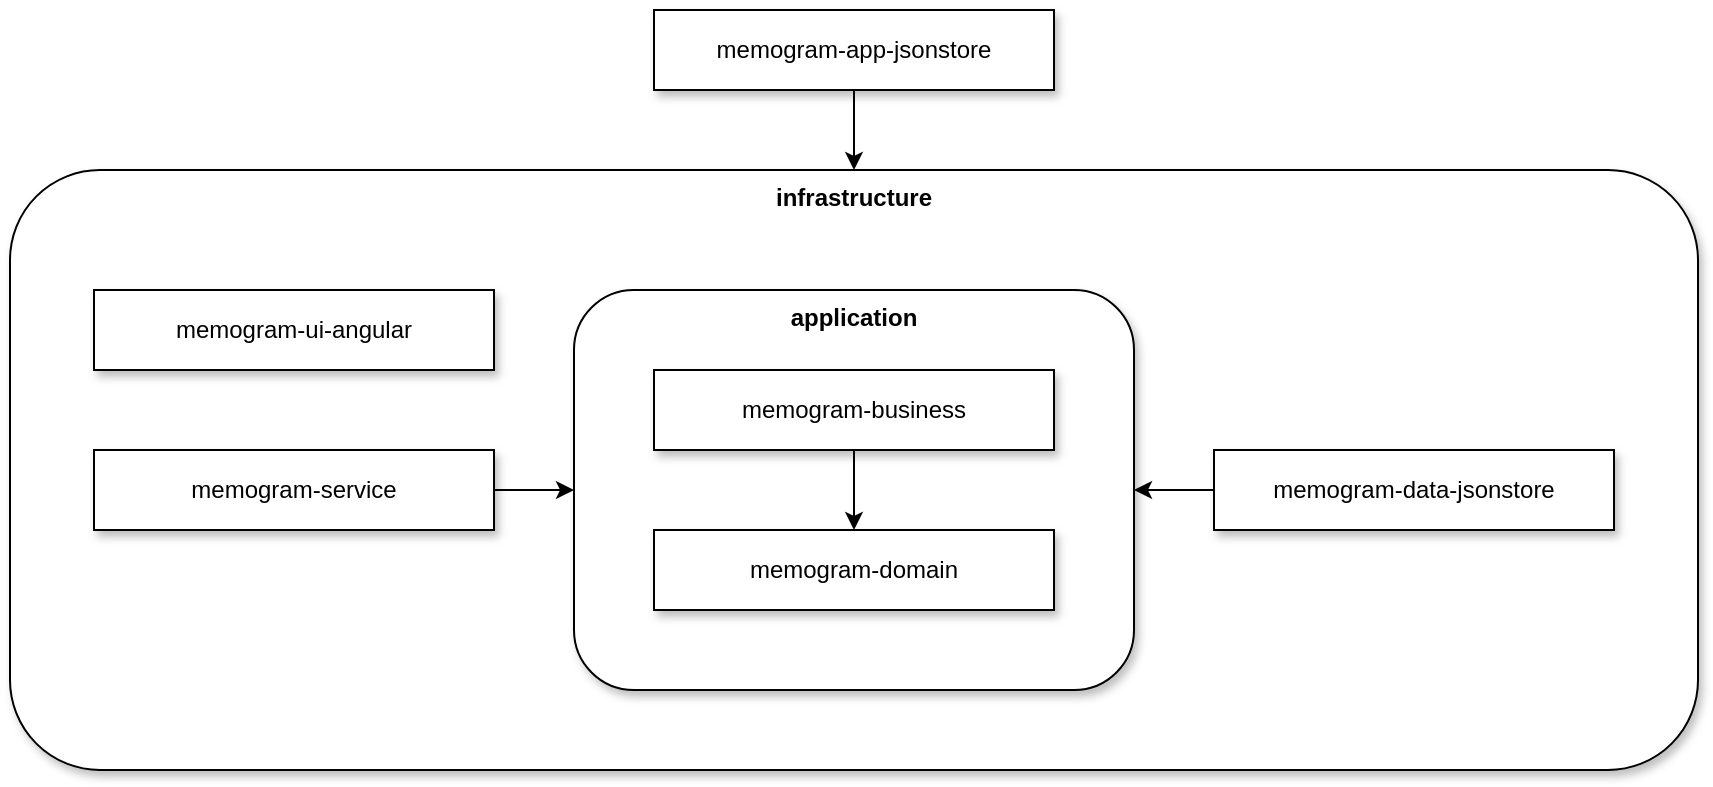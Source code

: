 <mxfile version="12.7.0" type="device"><diagram id="o2t-ruq-ZZEpxUdlxLxy" name="Page-1"><mxGraphModel dx="946" dy="1650" grid="1" gridSize="10" guides="1" tooltips="1" connect="1" arrows="1" fold="1" page="1" pageScale="1" pageWidth="827" pageHeight="1169" math="0" shadow="0"><root><mxCell id="0"/><mxCell id="1" parent="0"/><mxCell id="qsD_vj9DYSP6rft2lAOh-13" value="infrastructure" style="rounded=1;whiteSpace=wrap;html=1;shadow=1;verticalAlign=top;fontStyle=1" vertex="1" parent="1"><mxGeometry x="38" y="60" width="844" height="300" as="geometry"/></mxCell><mxCell id="qsD_vj9DYSP6rft2lAOh-12" value="application" style="rounded=1;whiteSpace=wrap;html=1;verticalAlign=top;fontStyle=1;shadow=1;" vertex="1" parent="1"><mxGeometry x="320" y="120" width="280" height="200" as="geometry"/></mxCell><mxCell id="qsD_vj9DYSP6rft2lAOh-21" style="edgeStyle=orthogonalEdgeStyle;rounded=0;orthogonalLoop=1;jettySize=auto;html=1;exitX=0.5;exitY=1;exitDx=0;exitDy=0;entryX=0.5;entryY=0;entryDx=0;entryDy=0;" edge="1" parent="1" source="qsD_vj9DYSP6rft2lAOh-1" target="qsD_vj9DYSP6rft2lAOh-13"><mxGeometry relative="1" as="geometry"/></mxCell><mxCell id="qsD_vj9DYSP6rft2lAOh-1" value="memogram-app-jsonstore" style="rounded=0;whiteSpace=wrap;html=1;shadow=1;" vertex="1" parent="1"><mxGeometry x="360" y="-20" width="200" height="40" as="geometry"/></mxCell><mxCell id="qsD_vj9DYSP6rft2lAOh-2" value="memogram-domain" style="rounded=0;whiteSpace=wrap;html=1;shadow=1;" vertex="1" parent="1"><mxGeometry x="360" y="240" width="200" height="40" as="geometry"/></mxCell><mxCell id="qsD_vj9DYSP6rft2lAOh-9" style="edgeStyle=orthogonalEdgeStyle;rounded=0;orthogonalLoop=1;jettySize=auto;html=1;exitX=0.5;exitY=1;exitDx=0;exitDy=0;entryX=0.5;entryY=0;entryDx=0;entryDy=0;" edge="1" parent="1" source="qsD_vj9DYSP6rft2lAOh-3" target="qsD_vj9DYSP6rft2lAOh-2"><mxGeometry relative="1" as="geometry"/></mxCell><mxCell id="qsD_vj9DYSP6rft2lAOh-3" value="memogram-business" style="rounded=0;whiteSpace=wrap;html=1;shadow=1;" vertex="1" parent="1"><mxGeometry x="360" y="160" width="200" height="40" as="geometry"/></mxCell><mxCell id="qsD_vj9DYSP6rft2lAOh-17" style="edgeStyle=orthogonalEdgeStyle;rounded=0;orthogonalLoop=1;jettySize=auto;html=1;exitX=1;exitY=0.5;exitDx=0;exitDy=0;entryX=0;entryY=0.5;entryDx=0;entryDy=0;" edge="1" parent="1" source="qsD_vj9DYSP6rft2lAOh-4" target="qsD_vj9DYSP6rft2lAOh-12"><mxGeometry relative="1" as="geometry"/></mxCell><mxCell id="qsD_vj9DYSP6rft2lAOh-4" value="memogram-service" style="rounded=0;whiteSpace=wrap;html=1;shadow=1;" vertex="1" parent="1"><mxGeometry x="80" y="200" width="200" height="40" as="geometry"/></mxCell><mxCell id="qsD_vj9DYSP6rft2lAOh-5" value="memogram-ui-angular" style="rounded=0;whiteSpace=wrap;html=1;shadow=1;" vertex="1" parent="1"><mxGeometry x="80" y="120" width="200" height="40" as="geometry"/></mxCell><mxCell id="qsD_vj9DYSP6rft2lAOh-18" style="edgeStyle=orthogonalEdgeStyle;rounded=0;orthogonalLoop=1;jettySize=auto;html=1;exitX=0;exitY=0.5;exitDx=0;exitDy=0;entryX=1;entryY=0.5;entryDx=0;entryDy=0;" edge="1" parent="1" source="qsD_vj9DYSP6rft2lAOh-7" target="qsD_vj9DYSP6rft2lAOh-12"><mxGeometry relative="1" as="geometry"/></mxCell><mxCell id="qsD_vj9DYSP6rft2lAOh-7" value="memogram-data-jsonstore" style="rounded=0;whiteSpace=wrap;html=1;shadow=1;" vertex="1" parent="1"><mxGeometry x="640" y="200" width="200" height="40" as="geometry"/></mxCell></root></mxGraphModel></diagram></mxfile>
